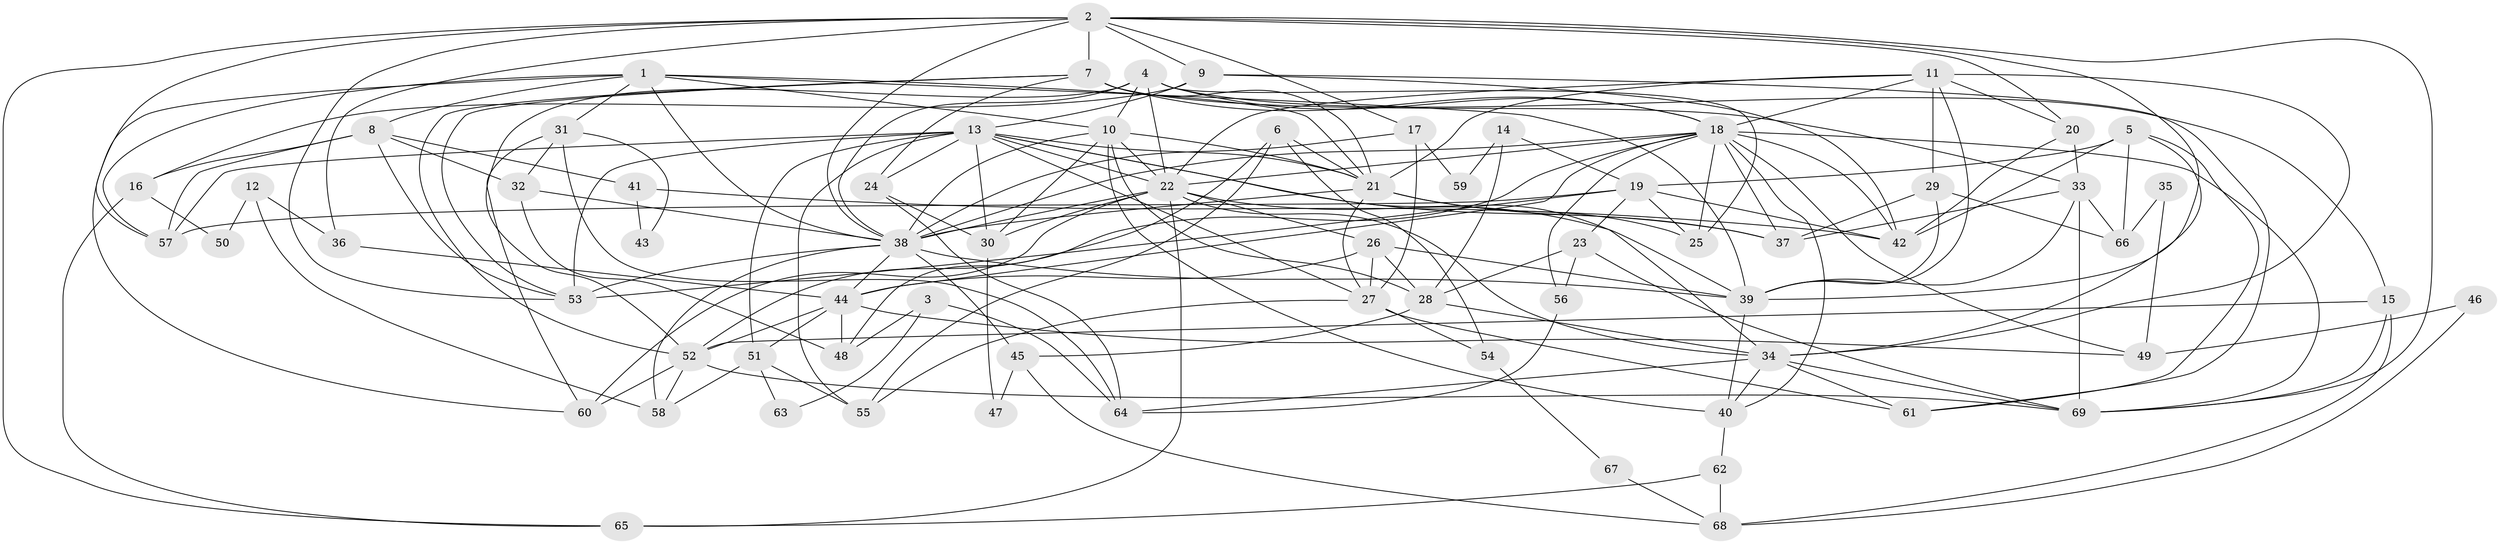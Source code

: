// original degree distribution, {3: 0.3357664233576642, 4: 0.30656934306569344, 2: 0.058394160583941604, 5: 0.1897810218978102, 6: 0.072992700729927, 7: 0.029197080291970802, 8: 0.0072992700729927005}
// Generated by graph-tools (version 1.1) at 2025/36/03/09/25 02:36:19]
// undirected, 69 vertices, 183 edges
graph export_dot {
graph [start="1"]
  node [color=gray90,style=filled];
  1;
  2;
  3;
  4;
  5;
  6;
  7;
  8;
  9;
  10;
  11;
  12;
  13;
  14;
  15;
  16;
  17;
  18;
  19;
  20;
  21;
  22;
  23;
  24;
  25;
  26;
  27;
  28;
  29;
  30;
  31;
  32;
  33;
  34;
  35;
  36;
  37;
  38;
  39;
  40;
  41;
  42;
  43;
  44;
  45;
  46;
  47;
  48;
  49;
  50;
  51;
  52;
  53;
  54;
  55;
  56;
  57;
  58;
  59;
  60;
  61;
  62;
  63;
  64;
  65;
  66;
  67;
  68;
  69;
  1 -- 8 [weight=1.0];
  1 -- 10 [weight=1.0];
  1 -- 21 [weight=1.0];
  1 -- 31 [weight=1.0];
  1 -- 38 [weight=1.0];
  1 -- 39 [weight=1.0];
  1 -- 57 [weight=1.0];
  1 -- 60 [weight=1.0];
  2 -- 7 [weight=1.0];
  2 -- 9 [weight=1.0];
  2 -- 17 [weight=1.0];
  2 -- 20 [weight=1.0];
  2 -- 36 [weight=1.0];
  2 -- 38 [weight=1.0];
  2 -- 39 [weight=1.0];
  2 -- 53 [weight=1.0];
  2 -- 57 [weight=1.0];
  2 -- 65 [weight=1.0];
  2 -- 69 [weight=1.0];
  3 -- 48 [weight=1.0];
  3 -- 63 [weight=1.0];
  3 -- 64 [weight=1.0];
  4 -- 10 [weight=1.0];
  4 -- 15 [weight=1.0];
  4 -- 18 [weight=1.0];
  4 -- 22 [weight=1.0];
  4 -- 25 [weight=1.0];
  4 -- 38 [weight=1.0];
  4 -- 52 [weight=1.0];
  5 -- 19 [weight=1.0];
  5 -- 34 [weight=1.0];
  5 -- 42 [weight=1.0];
  5 -- 61 [weight=1.0];
  5 -- 66 [weight=1.0];
  6 -- 21 [weight=1.0];
  6 -- 48 [weight=1.0];
  6 -- 54 [weight=1.0];
  6 -- 55 [weight=1.0];
  7 -- 18 [weight=1.0];
  7 -- 21 [weight=2.0];
  7 -- 24 [weight=1.0];
  7 -- 33 [weight=1.0];
  7 -- 52 [weight=1.0];
  7 -- 53 [weight=1.0];
  8 -- 16 [weight=1.0];
  8 -- 32 [weight=1.0];
  8 -- 41 [weight=1.0];
  8 -- 53 [weight=1.0];
  8 -- 57 [weight=1.0];
  9 -- 13 [weight=2.0];
  9 -- 16 [weight=1.0];
  9 -- 42 [weight=1.0];
  9 -- 61 [weight=1.0];
  10 -- 21 [weight=1.0];
  10 -- 22 [weight=1.0];
  10 -- 28 [weight=1.0];
  10 -- 30 [weight=1.0];
  10 -- 38 [weight=1.0];
  10 -- 40 [weight=1.0];
  11 -- 18 [weight=1.0];
  11 -- 20 [weight=1.0];
  11 -- 21 [weight=1.0];
  11 -- 22 [weight=1.0];
  11 -- 29 [weight=1.0];
  11 -- 34 [weight=1.0];
  11 -- 39 [weight=1.0];
  12 -- 36 [weight=1.0];
  12 -- 50 [weight=1.0];
  12 -- 58 [weight=1.0];
  13 -- 21 [weight=1.0];
  13 -- 22 [weight=2.0];
  13 -- 24 [weight=1.0];
  13 -- 27 [weight=1.0];
  13 -- 30 [weight=2.0];
  13 -- 34 [weight=1.0];
  13 -- 37 [weight=1.0];
  13 -- 51 [weight=1.0];
  13 -- 53 [weight=2.0];
  13 -- 55 [weight=1.0];
  13 -- 57 [weight=1.0];
  14 -- 19 [weight=1.0];
  14 -- 28 [weight=1.0];
  14 -- 59 [weight=1.0];
  15 -- 52 [weight=1.0];
  15 -- 68 [weight=1.0];
  15 -- 69 [weight=1.0];
  16 -- 50 [weight=1.0];
  16 -- 65 [weight=1.0];
  17 -- 27 [weight=1.0];
  17 -- 38 [weight=1.0];
  17 -- 59 [weight=1.0];
  18 -- 22 [weight=1.0];
  18 -- 25 [weight=2.0];
  18 -- 37 [weight=1.0];
  18 -- 38 [weight=1.0];
  18 -- 40 [weight=1.0];
  18 -- 42 [weight=1.0];
  18 -- 44 [weight=1.0];
  18 -- 49 [weight=1.0];
  18 -- 52 [weight=1.0];
  18 -- 56 [weight=1.0];
  18 -- 69 [weight=1.0];
  19 -- 23 [weight=1.0];
  19 -- 25 [weight=1.0];
  19 -- 42 [weight=1.0];
  19 -- 53 [weight=1.0];
  19 -- 57 [weight=2.0];
  20 -- 33 [weight=1.0];
  20 -- 42 [weight=1.0];
  21 -- 25 [weight=1.0];
  21 -- 27 [weight=1.0];
  21 -- 37 [weight=2.0];
  21 -- 38 [weight=1.0];
  22 -- 26 [weight=1.0];
  22 -- 30 [weight=1.0];
  22 -- 34 [weight=1.0];
  22 -- 38 [weight=2.0];
  22 -- 39 [weight=1.0];
  22 -- 60 [weight=1.0];
  22 -- 65 [weight=1.0];
  23 -- 28 [weight=1.0];
  23 -- 56 [weight=1.0];
  23 -- 69 [weight=1.0];
  24 -- 30 [weight=1.0];
  24 -- 64 [weight=1.0];
  26 -- 27 [weight=1.0];
  26 -- 28 [weight=1.0];
  26 -- 39 [weight=1.0];
  26 -- 44 [weight=1.0];
  27 -- 54 [weight=1.0];
  27 -- 55 [weight=1.0];
  27 -- 61 [weight=1.0];
  28 -- 34 [weight=1.0];
  28 -- 45 [weight=2.0];
  29 -- 37 [weight=1.0];
  29 -- 39 [weight=1.0];
  29 -- 66 [weight=1.0];
  30 -- 47 [weight=1.0];
  31 -- 32 [weight=1.0];
  31 -- 43 [weight=1.0];
  31 -- 60 [weight=1.0];
  31 -- 64 [weight=1.0];
  32 -- 38 [weight=1.0];
  32 -- 48 [weight=1.0];
  33 -- 37 [weight=1.0];
  33 -- 39 [weight=2.0];
  33 -- 66 [weight=1.0];
  33 -- 69 [weight=1.0];
  34 -- 40 [weight=1.0];
  34 -- 61 [weight=1.0];
  34 -- 64 [weight=1.0];
  34 -- 69 [weight=1.0];
  35 -- 49 [weight=1.0];
  35 -- 66 [weight=1.0];
  36 -- 44 [weight=1.0];
  38 -- 39 [weight=1.0];
  38 -- 44 [weight=1.0];
  38 -- 45 [weight=1.0];
  38 -- 53 [weight=1.0];
  38 -- 58 [weight=1.0];
  39 -- 40 [weight=1.0];
  40 -- 62 [weight=1.0];
  41 -- 42 [weight=1.0];
  41 -- 43 [weight=1.0];
  44 -- 48 [weight=1.0];
  44 -- 49 [weight=1.0];
  44 -- 51 [weight=1.0];
  44 -- 52 [weight=1.0];
  45 -- 47 [weight=1.0];
  45 -- 68 [weight=1.0];
  46 -- 49 [weight=1.0];
  46 -- 68 [weight=1.0];
  51 -- 55 [weight=1.0];
  51 -- 58 [weight=1.0];
  51 -- 63 [weight=1.0];
  52 -- 58 [weight=1.0];
  52 -- 60 [weight=1.0];
  52 -- 69 [weight=1.0];
  54 -- 67 [weight=1.0];
  56 -- 64 [weight=1.0];
  62 -- 65 [weight=1.0];
  62 -- 68 [weight=1.0];
  67 -- 68 [weight=1.0];
}
